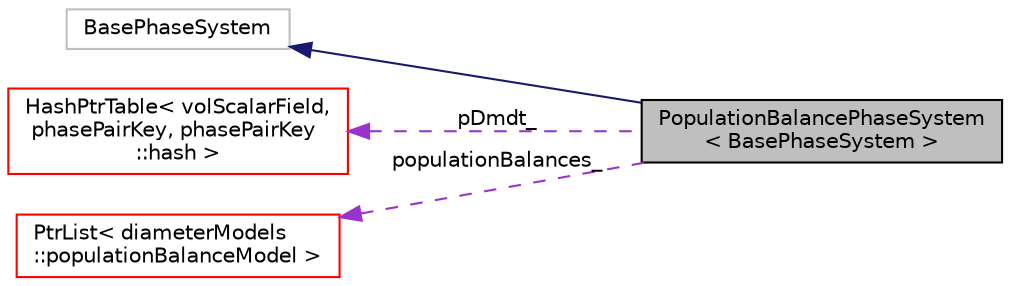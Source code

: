 digraph "PopulationBalancePhaseSystem&lt; BasePhaseSystem &gt;"
{
  bgcolor="transparent";
  edge [fontname="Helvetica",fontsize="10",labelfontname="Helvetica",labelfontsize="10"];
  node [fontname="Helvetica",fontsize="10",shape=record];
  rankdir="LR";
  Node1 [label="PopulationBalancePhaseSystem\l\< BasePhaseSystem \>",height=0.2,width=0.4,color="black", fillcolor="grey75", style="filled" fontcolor="black"];
  Node2 -> Node1 [dir="back",color="midnightblue",fontsize="10",style="solid",fontname="Helvetica"];
  Node2 [label="BasePhaseSystem",height=0.2,width=0.4,color="grey75"];
  Node3 -> Node1 [dir="back",color="darkorchid3",fontsize="10",style="dashed",label=" pDmdt_" ,fontname="Helvetica"];
  Node3 [label="HashPtrTable\< volScalarField,\l phasePairKey, phasePairKey\l::hash \>",height=0.2,width=0.4,color="red",URL="$classFoam_1_1HashPtrTable.html"];
  Node4 -> Node1 [dir="back",color="darkorchid3",fontsize="10",style="dashed",label=" populationBalances_" ,fontname="Helvetica"];
  Node4 [label="PtrList\< diameterModels\l::populationBalanceModel \>",height=0.2,width=0.4,color="red",URL="$classFoam_1_1PtrList.html"];
}
